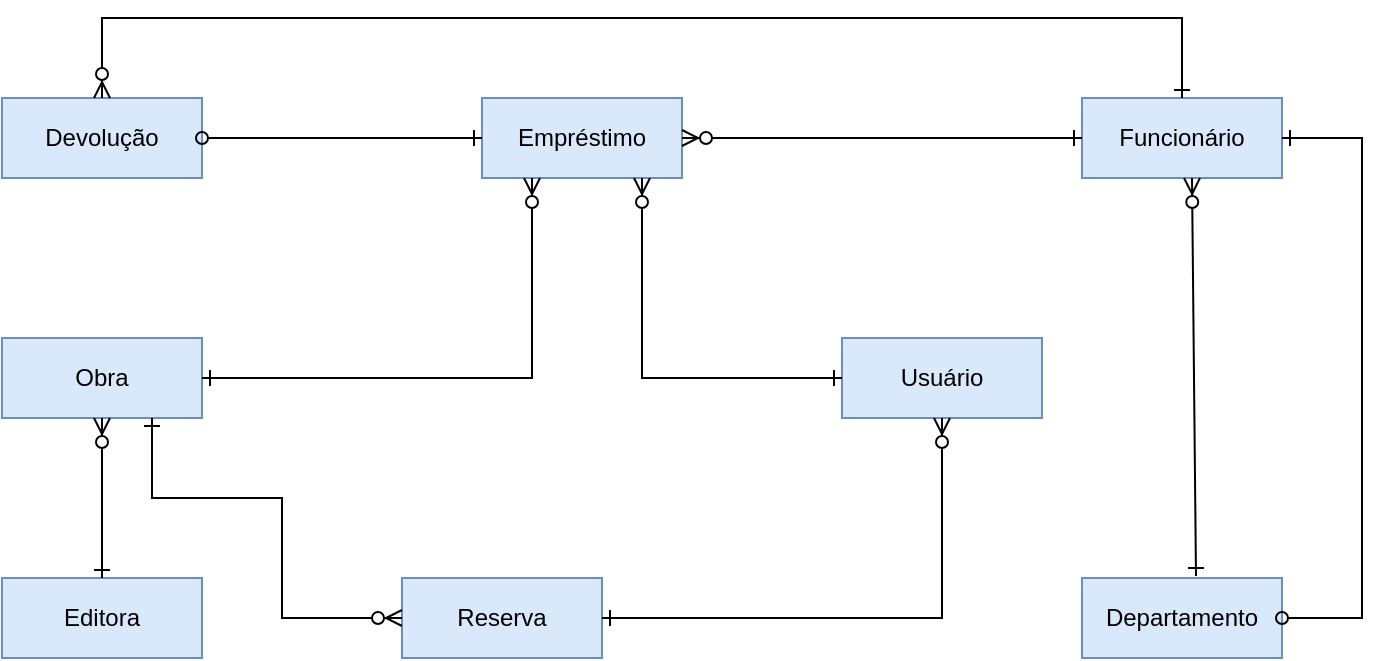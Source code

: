 <mxfile version="13.6.2" type="github">
  <diagram id="N1_cYeUmhMfyWwonBezM" name="Página-1">
    <mxGraphModel dx="868" dy="433" grid="1" gridSize="10" guides="1" tooltips="1" connect="1" arrows="1" fold="1" page="1" pageScale="1" pageWidth="827" pageHeight="1169" math="0" shadow="0">
      <root>
        <mxCell id="0" />
        <mxCell id="1" parent="0" />
        <mxCell id="P5JkU7-qcwPsujOH7B4n-8" value="Obra" style="whiteSpace=wrap;html=1;align=center;fillColor=#dae8fc;strokeColor=#6c8ebf;" vertex="1" parent="1">
          <mxGeometry x="80" y="360" width="100" height="40" as="geometry" />
        </mxCell>
        <mxCell id="P5JkU7-qcwPsujOH7B4n-9" value="Devolução" style="whiteSpace=wrap;html=1;align=center;fillColor=#dae8fc;strokeColor=#6c8ebf;" vertex="1" parent="1">
          <mxGeometry x="80" y="240" width="100" height="40" as="geometry" />
        </mxCell>
        <mxCell id="P5JkU7-qcwPsujOH7B4n-10" value="Editora" style="whiteSpace=wrap;html=1;align=center;fillColor=#dae8fc;strokeColor=#6c8ebf;" vertex="1" parent="1">
          <mxGeometry x="80" y="480" width="100" height="40" as="geometry" />
        </mxCell>
        <mxCell id="P5JkU7-qcwPsujOH7B4n-11" value="Empréstimo" style="whiteSpace=wrap;html=1;align=center;fillColor=#dae8fc;strokeColor=#6c8ebf;" vertex="1" parent="1">
          <mxGeometry x="320" y="240" width="100" height="40" as="geometry" />
        </mxCell>
        <mxCell id="P5JkU7-qcwPsujOH7B4n-12" value="Funcionário" style="whiteSpace=wrap;html=1;align=center;fillColor=#dae8fc;strokeColor=#6c8ebf;" vertex="1" parent="1">
          <mxGeometry x="620" y="240" width="100" height="40" as="geometry" />
        </mxCell>
        <mxCell id="P5JkU7-qcwPsujOH7B4n-13" value="Usuário" style="whiteSpace=wrap;html=1;align=center;fillColor=#dae8fc;strokeColor=#6c8ebf;" vertex="1" parent="1">
          <mxGeometry x="500" y="360" width="100" height="40" as="geometry" />
        </mxCell>
        <mxCell id="P5JkU7-qcwPsujOH7B4n-14" value="Reserva" style="whiteSpace=wrap;html=1;align=center;fillColor=#dae8fc;strokeColor=#6c8ebf;" vertex="1" parent="1">
          <mxGeometry x="280" y="480" width="100" height="40" as="geometry" />
        </mxCell>
        <mxCell id="P5JkU7-qcwPsujOH7B4n-15" value="Departamento" style="whiteSpace=wrap;html=1;align=center;fillColor=#dae8fc;strokeColor=#6c8ebf;" vertex="1" parent="1">
          <mxGeometry x="620" y="480" width="100" height="40" as="geometry" />
        </mxCell>
        <mxCell id="P5JkU7-qcwPsujOH7B4n-16" value="" style="endArrow=ERone;html=1;rounded=0;endFill=0;startArrow=oval;startFill=0;entryX=0;entryY=0.5;entryDx=0;entryDy=0;exitX=1;exitY=0.5;exitDx=0;exitDy=0;" edge="1" parent="1" source="P5JkU7-qcwPsujOH7B4n-9" target="P5JkU7-qcwPsujOH7B4n-11">
          <mxGeometry relative="1" as="geometry">
            <mxPoint x="330" y="430" as="sourcePoint" />
            <mxPoint x="490" y="430" as="targetPoint" />
          </mxGeometry>
        </mxCell>
        <mxCell id="P5JkU7-qcwPsujOH7B4n-17" value="" style="endArrow=ERone;html=1;rounded=0;endFill=0;startArrow=ERzeroToMany;startFill=1;entryX=0;entryY=0.5;entryDx=0;entryDy=0;exitX=1;exitY=0.5;exitDx=0;exitDy=0;" edge="1" parent="1" source="P5JkU7-qcwPsujOH7B4n-11" target="P5JkU7-qcwPsujOH7B4n-12">
          <mxGeometry relative="1" as="geometry">
            <mxPoint x="360" y="320" as="sourcePoint" />
            <mxPoint x="520" y="320" as="targetPoint" />
          </mxGeometry>
        </mxCell>
        <mxCell id="P5JkU7-qcwPsujOH7B4n-18" value="" style="endArrow=ERone;html=1;rounded=0;endFill=0;startArrow=ERzeroToMany;startFill=1;entryX=0.5;entryY=0;entryDx=0;entryDy=0;exitX=0.5;exitY=0;exitDx=0;exitDy=0;" edge="1" parent="1" source="P5JkU7-qcwPsujOH7B4n-9" target="P5JkU7-qcwPsujOH7B4n-12">
          <mxGeometry relative="1" as="geometry">
            <mxPoint x="230" y="379.5" as="sourcePoint" />
            <mxPoint x="390" y="379.5" as="targetPoint" />
            <Array as="points">
              <mxPoint x="130" y="200" />
              <mxPoint x="670" y="200" />
            </Array>
          </mxGeometry>
        </mxCell>
        <mxCell id="P5JkU7-qcwPsujOH7B4n-19" value="" style="endArrow=ERzeroToMany;html=1;rounded=0;endFill=1;startArrow=ERone;startFill=0;exitX=0.57;exitY=-0.025;exitDx=0;exitDy=0;exitPerimeter=0;" edge="1" parent="1" source="P5JkU7-qcwPsujOH7B4n-15">
          <mxGeometry relative="1" as="geometry">
            <mxPoint x="330" y="330" as="sourcePoint" />
            <mxPoint x="675" y="280" as="targetPoint" />
          </mxGeometry>
        </mxCell>
        <mxCell id="P5JkU7-qcwPsujOH7B4n-20" value="" style="endArrow=ERone;html=1;rounded=0;endFill=0;startArrow=oval;startFill=0;entryX=1;entryY=0.5;entryDx=0;entryDy=0;exitX=1;exitY=0.5;exitDx=0;exitDy=0;" edge="1" parent="1" source="P5JkU7-qcwPsujOH7B4n-15" target="P5JkU7-qcwPsujOH7B4n-12">
          <mxGeometry relative="1" as="geometry">
            <mxPoint x="330" y="330" as="sourcePoint" />
            <mxPoint x="590" y="300" as="targetPoint" />
            <Array as="points">
              <mxPoint x="760" y="500" />
              <mxPoint x="760" y="260" />
            </Array>
          </mxGeometry>
        </mxCell>
        <mxCell id="P5JkU7-qcwPsujOH7B4n-21" value="" style="endArrow=ERzeroToMany;html=1;rounded=0;endFill=1;startArrow=ERone;startFill=0;exitX=0;exitY=0.5;exitDx=0;exitDy=0;" edge="1" parent="1" source="P5JkU7-qcwPsujOH7B4n-13">
          <mxGeometry relative="1" as="geometry">
            <mxPoint x="470" y="380" as="sourcePoint" />
            <mxPoint x="400" y="280" as="targetPoint" />
            <Array as="points">
              <mxPoint x="400" y="380" />
            </Array>
          </mxGeometry>
        </mxCell>
        <mxCell id="P5JkU7-qcwPsujOH7B4n-23" value="" style="endArrow=ERzeroToMany;html=1;rounded=0;endFill=1;startArrow=ERone;startFill=0;entryX=0.25;entryY=1;entryDx=0;entryDy=0;exitX=1;exitY=0.5;exitDx=0;exitDy=0;" edge="1" parent="1" source="P5JkU7-qcwPsujOH7B4n-8" target="P5JkU7-qcwPsujOH7B4n-11">
          <mxGeometry relative="1" as="geometry">
            <mxPoint x="170" y="320" as="sourcePoint" />
            <mxPoint x="330" y="320" as="targetPoint" />
            <Array as="points">
              <mxPoint x="345" y="380" />
            </Array>
          </mxGeometry>
        </mxCell>
        <mxCell id="P5JkU7-qcwPsujOH7B4n-24" value="" style="endArrow=ERzeroToMany;html=1;rounded=0;endFill=1;startArrow=ERone;startFill=0;exitX=0.5;exitY=0;exitDx=0;exitDy=0;" edge="1" parent="1" source="P5JkU7-qcwPsujOH7B4n-10">
          <mxGeometry relative="1" as="geometry">
            <mxPoint x="140" y="320" as="sourcePoint" />
            <mxPoint x="130" y="400" as="targetPoint" />
          </mxGeometry>
        </mxCell>
        <mxCell id="P5JkU7-qcwPsujOH7B4n-25" value="" style="endArrow=ERzeroToMany;html=1;rounded=0;endFill=1;startArrow=ERone;startFill=0;entryX=0.5;entryY=1;entryDx=0;entryDy=0;exitX=1;exitY=0.5;exitDx=0;exitDy=0;" edge="1" parent="1" source="P5JkU7-qcwPsujOH7B4n-14" target="P5JkU7-qcwPsujOH7B4n-13">
          <mxGeometry relative="1" as="geometry">
            <mxPoint x="270" y="420" as="sourcePoint" />
            <mxPoint x="430" y="420" as="targetPoint" />
            <Array as="points">
              <mxPoint x="550" y="500" />
            </Array>
          </mxGeometry>
        </mxCell>
        <mxCell id="P5JkU7-qcwPsujOH7B4n-26" value="" style="endArrow=ERzeroToMany;html=1;rounded=0;endFill=1;startArrow=ERone;startFill=0;entryX=0;entryY=0.5;entryDx=0;entryDy=0;exitX=0.75;exitY=1;exitDx=0;exitDy=0;" edge="1" parent="1" source="P5JkU7-qcwPsujOH7B4n-8" target="P5JkU7-qcwPsujOH7B4n-14">
          <mxGeometry relative="1" as="geometry">
            <mxPoint x="120" y="320" as="sourcePoint" />
            <mxPoint x="280" y="320" as="targetPoint" />
            <Array as="points">
              <mxPoint x="155" y="440" />
              <mxPoint x="220" y="440" />
              <mxPoint x="220" y="500" />
            </Array>
          </mxGeometry>
        </mxCell>
      </root>
    </mxGraphModel>
  </diagram>
</mxfile>
